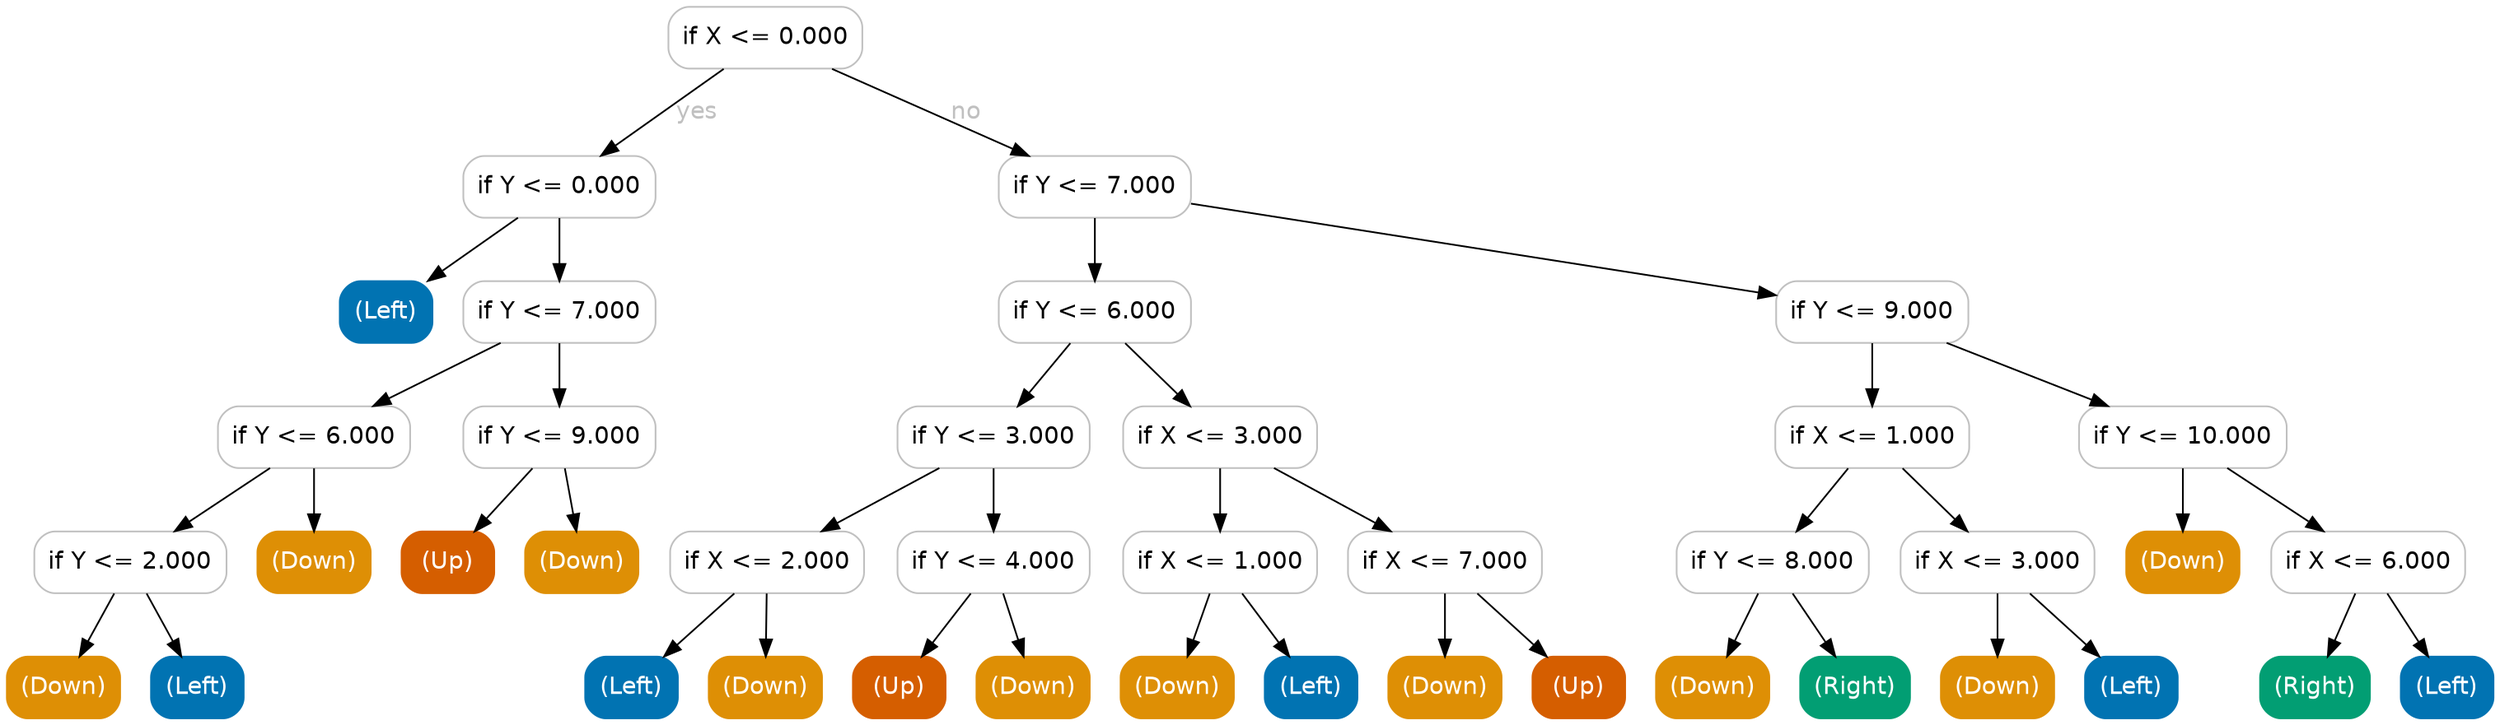digraph Tree {
	graph [bb="0,0,1449,415"];
	node [color=gray,
		fillcolor=white,
		fontname=helvetica,
		label="\N",
		shape=box,
		style="filled, rounded"
	];
	edge [fontname=helvetica];
	0	[height=0.5,
		label="if X <= 0.000",
		pos="442,397",
		width=1.5694];
	1	[height=0.5,
		label="if Y <= 0.000",
		pos="322,310",
		width=1.5556];
	0 -> 1	[fontcolor=gray,
		label=yes,
		lp="402.5,353.5",
		pos="e,346.25,328.18 417.72,378.8 399.5,365.9 374.38,348.1 354.44,333.98"];
	12	[height=0.5,
		label="if Y <= 7.000",
		pos="634,310",
		width=1.5556];
	0 -> 12	[fontcolor=gray,
		label=no,
		lp="559,353.5",
		pos="e,595.53,328.03 480.85,378.8 511.27,365.33 553.73,346.54 586.22,332.15"];
	2	[color="#0173b2",
		fillcolor="#0173b2",
		fontcolor=white,
		height=0.5,
		label="(Left)",
		pos="221,237",
		width=0.75];
	1 -> 2	[fontcolor=gray,
		pos="e,245.34,255.11 297.81,291.99 284.66,282.75 268.22,271.19 253.92,261.14"];
	3	[height=0.5,
		label="if Y <= 7.000",
		pos="322,237",
		width=1.5556];
	1 -> 3	[fontcolor=gray,
		pos="e,322,255.03 322,291.81 322,283.79 322,274.05 322,265.07"];
	4	[height=0.5,
		label="if Y <= 6.000",
		pos="179,164",
		width=1.5556];
	3 -> 4	[fontcolor=gray,
		pos="e,213.47,182.11 287.75,218.99 268.17,209.27 243.42,196.99 222.48,186.59"];
	9	[height=0.5,
		label="if Y <= 9.000",
		pos="322,164",
		width=1.5556];
	3 -> 9	[fontcolor=gray,
		pos="e,322,182.03 322,218.81 322,210.79 322,201.05 322,192.07"];
	5	[height=0.5,
		label="if Y <= 2.000",
		pos="72,91",
		width=1.5556];
	4 -> 5	[fontcolor=gray,
		pos="e,97.791,109.11 153.37,145.99 139.31,136.67 121.69,124.97 106.45,114.86"];
	8	[color="#de8f05",
		fillcolor="#de8f05",
		fontcolor=white,
		height=0.5,
		label="(Down)",
		pos="179,91",
		width=0.91667];
	4 -> 8	[fontcolor=gray,
		pos="e,179,109.03 179,145.81 179,137.79 179,128.05 179,119.07"];
	6	[color="#de8f05",
		fillcolor="#de8f05",
		fontcolor=white,
		height=0.5,
		label="(Down)",
		pos="33,18",
		width=0.91667];
	5 -> 6	[fontcolor=gray,
		pos="e,42.354,36.029 62.559,72.813 57.96,64.441 52.334,54.197 47.228,44.903"];
	7	[color="#0173b2",
		fillcolor="#0173b2",
		fontcolor=white,
		height=0.5,
		label="(Left)",
		pos="111,18",
		width=0.75];
	5 -> 7	[fontcolor=gray,
		pos="e,101.65,36.029 81.441,72.813 86.04,64.441 91.666,54.197 96.772,44.903"];
	10	[color="#d55e00",
		fillcolor="#d55e00",
		fontcolor=white,
		height=0.5,
		label="(Up)",
		pos="257,91",
		width=0.75];
	9 -> 10	[fontcolor=gray,
		pos="e,272.59,109.03 306.27,145.81 298.2,137 288.24,126.13 279.39,116.46"];
	11	[color="#de8f05",
		fillcolor="#de8f05",
		fontcolor=white,
		height=0.5,
		label="(Down)",
		pos="335,91",
		width=0.91667];
	9 -> 11	[fontcolor=gray,
		pos="e,331.88,109.03 325.15,145.81 326.62,137.79 328.4,128.05 330.04,119.07"];
	13	[height=0.5,
		label="if Y <= 6.000",
		pos="634,237",
		width=1.5556];
	12 -> 13	[fontcolor=gray,
		pos="e,634,255.03 634,291.81 634,283.79 634,274.05 634,265.07"];
	28	[height=0.5,
		label="if Y <= 9.000",
		pos="1087,237",
		width=1.5556];
	12 -> 28	[fontcolor=gray,
		pos="e,1030.8,246.81 690,300.22 773.77,287.09 931.38,262.39 1020.8,248.38"];
	14	[height=0.5,
		label="if Y <= 3.000",
		pos="575,164",
		width=1.5556];
	13 -> 14	[fontcolor=gray,
		pos="e,589.15,182.03 619.72,218.81 612.47,210.09 603.54,199.34 595.56,189.75"];
	21	[height=0.5,
		label="if X <= 3.000",
		pos="707,164",
		width=1.5694];
	13 -> 21	[fontcolor=gray,
		pos="e,689.49,182.03 651.67,218.81 660.82,209.92 672.14,198.91 682.15,189.17"];
	15	[height=0.5,
		label="if X <= 2.000",
		pos="443,91",
		width=1.5694];
	14 -> 15	[fontcolor=gray,
		pos="e,474.82,109.11 543.38,145.99 525.47,136.36 502.88,124.21 483.66,113.87"];
	18	[height=0.5,
		label="if Y <= 4.000",
		pos="575,91",
		width=1.5556];
	14 -> 18	[fontcolor=gray,
		pos="e,575,109.03 575,145.81 575,137.79 575,128.05 575,119.07"];
	16	[color="#0173b2",
		fillcolor="#0173b2",
		fontcolor=white,
		height=0.5,
		label="(Left)",
		pos="364,18",
		width=0.75];
	15 -> 16	[fontcolor=gray,
		pos="e,382.95,36.029 423.88,72.813 413.88,63.83 401.49,52.693 390.58,42.886"];
	17	[color="#de8f05",
		fillcolor="#de8f05",
		fontcolor=white,
		height=0.5,
		label="(Down)",
		pos="442,18",
		width=0.91667];
	15 -> 17	[fontcolor=gray,
		pos="e,442.24,36.029 442.76,72.813 442.64,64.789 442.51,55.047 442.38,46.069"];
	19	[color="#d55e00",
		fillcolor="#d55e00",
		fontcolor=white,
		height=0.5,
		label="(Up)",
		pos="520,18",
		width=0.75];
	18 -> 19	[fontcolor=gray,
		pos="e,533.19,36.029 561.69,72.813 555,64.179 546.77,53.555 539.39,44.034"];
	20	[color="#de8f05",
		fillcolor="#de8f05",
		fontcolor=white,
		height=0.5,
		label="(Down)",
		pos="598,18",
		width=0.91667];
	18 -> 20	[fontcolor=gray,
		pos="e,592.48,36.029 580.57,72.813 583.2,64.702 586.39,54.836 589.33,45.777"];
	22	[height=0.5,
		label="if X <= 1.000",
		pos="707,91",
		width=1.5694];
	21 -> 22	[fontcolor=gray,
		pos="e,707,109.03 707,145.81 707,137.79 707,128.05 707,119.07"];
	25	[height=0.5,
		label="if X <= 7.000",
		pos="838,91",
		width=1.5694];
	21 -> 25	[fontcolor=gray,
		pos="e,806.42,109.11 738.38,145.99 756.07,136.4 778.37,124.32 797.39,114.01"];
	23	[color="#de8f05",
		fillcolor="#de8f05",
		fontcolor=white,
		height=0.5,
		label="(Down)",
		pos="682,18",
		width=0.91667];
	22 -> 23	[fontcolor=gray,
		pos="e,688,36.029 700.95,72.813 698.06,64.615 694.54,54.623 691.33,45.485"];
	24	[color="#0173b2",
		fillcolor="#0173b2",
		fontcolor=white,
		height=0.5,
		label="(Left)",
		pos="760,18",
		width=0.75];
	22 -> 24	[fontcolor=gray,
		pos="e,747.29,36.029 719.83,72.813 726.21,64.266 734.05,53.769 741.1,44.323"];
	26	[color="#de8f05",
		fillcolor="#de8f05",
		fontcolor=white,
		height=0.5,
		label="(Down)",
		pos="838,18",
		width=0.91667];
	25 -> 26	[fontcolor=gray,
		pos="e,838,36.029 838,72.813 838,64.789 838,55.047 838,46.069"];
	27	[color="#d55e00",
		fillcolor="#d55e00",
		fontcolor=white,
		height=0.5,
		label="(Up)",
		pos="916,18",
		width=0.75];
	25 -> 27	[fontcolor=gray,
		pos="e,897.29,36.029 856.88,72.813 866.75,63.83 878.98,52.693 889.76,42.886"];
	29	[height=0.5,
		label="if X <= 1.000",
		pos="1087,164",
		width=1.5694];
	28 -> 29	[fontcolor=gray,
		pos="e,1087,182.03 1087,218.81 1087,210.79 1087,201.05 1087,192.07"];
	36	[height=0.5,
		label="if Y <= 10.000",
		pos="1268,164",
		width=1.6806];
	28 -> 36	[fontcolor=gray,
		pos="e,1224.4,182.11 1130.4,218.99 1155.7,209.06 1187.9,196.43 1214.7,185.89"];
	30	[height=0.5,
		label="if Y <= 8.000",
		pos="1029,91",
		width=1.5556];
	29 -> 30	[fontcolor=gray,
		pos="e,1042.9,109.03 1073,145.81 1065.9,137.18 1057.2,126.56 1049.5,117.03"];
	33	[height=0.5,
		label="if X <= 3.000",
		pos="1160,91",
		width=1.5694];
	29 -> 33	[fontcolor=gray,
		pos="e,1142.5,109.03 1104.7,145.81 1113.8,136.92 1125.1,125.91 1135.1,116.17"];
	31	[color="#de8f05",
		fillcolor="#de8f05",
		fontcolor=white,
		height=0.5,
		label="(Down)",
		pos="994,18",
		width=0.91667];
	30 -> 31	[fontcolor=gray,
		pos="e,1002.4,36.029 1020.5,72.813 1016.4,64.528 1011.5,54.41 1006.9,45.193"];
	32	[color="#029e73",
		fillcolor="#029e73",
		fontcolor=white,
		height=0.5,
		label="(Right)",
		pos="1077,18",
		width=0.88889];
	30 -> 32	[fontcolor=gray,
		pos="e,1065.5,36.029 1040.6,72.813 1046.4,64.266 1053.5,53.769 1059.9,44.323"];
	34	[color="#de8f05",
		fillcolor="#de8f05",
		fontcolor=white,
		height=0.5,
		label="(Down)",
		pos="1160,18",
		width=0.91667];
	33 -> 34	[fontcolor=gray,
		pos="e,1160,36.029 1160,72.813 1160,64.789 1160,55.047 1160,46.069"];
	35	[color="#0173b2",
		fillcolor="#0173b2",
		fontcolor=white,
		height=0.5,
		label="(Left)",
		pos="1238,18",
		width=0.75];
	33 -> 35	[fontcolor=gray,
		pos="e,1219.3,36.029 1178.9,72.813 1188.7,63.83 1201,52.693 1211.8,42.886"];
	37	[color="#de8f05",
		fillcolor="#de8f05",
		fontcolor=white,
		height=0.5,
		label="(Down)",
		pos="1268,91",
		width=0.91667];
	36 -> 37	[fontcolor=gray,
		pos="e,1268,109.03 1268,145.81 1268,137.79 1268,128.05 1268,119.07"];
	38	[height=0.5,
		label="if X <= 6.000",
		pos="1376,91",
		width=1.5694];
	36 -> 38	[fontcolor=gray,
		pos="e,1350,109.11 1293.9,145.99 1308.1,136.67 1325.8,124.97 1341.2,114.86"];
	39	[color="#029e73",
		fillcolor="#029e73",
		fontcolor=white,
		height=0.5,
		label="(Right)",
		pos="1345,18",
		width=0.88889];
	38 -> 39	[fontcolor=gray,
		pos="e,1352.4,36.029 1368.5,72.813 1364.9,64.615 1360.6,54.623 1356.6,45.485"];
	40	[color="#0173b2",
		fillcolor="#0173b2",
		fontcolor=white,
		height=0.5,
		label="(Left)",
		pos="1422,18",
		width=0.75];
	38 -> 40	[fontcolor=gray,
		pos="e,1411,36.029 1387.1,72.813 1392.6,64.353 1399.3,53.984 1405.4,44.612"];
}
